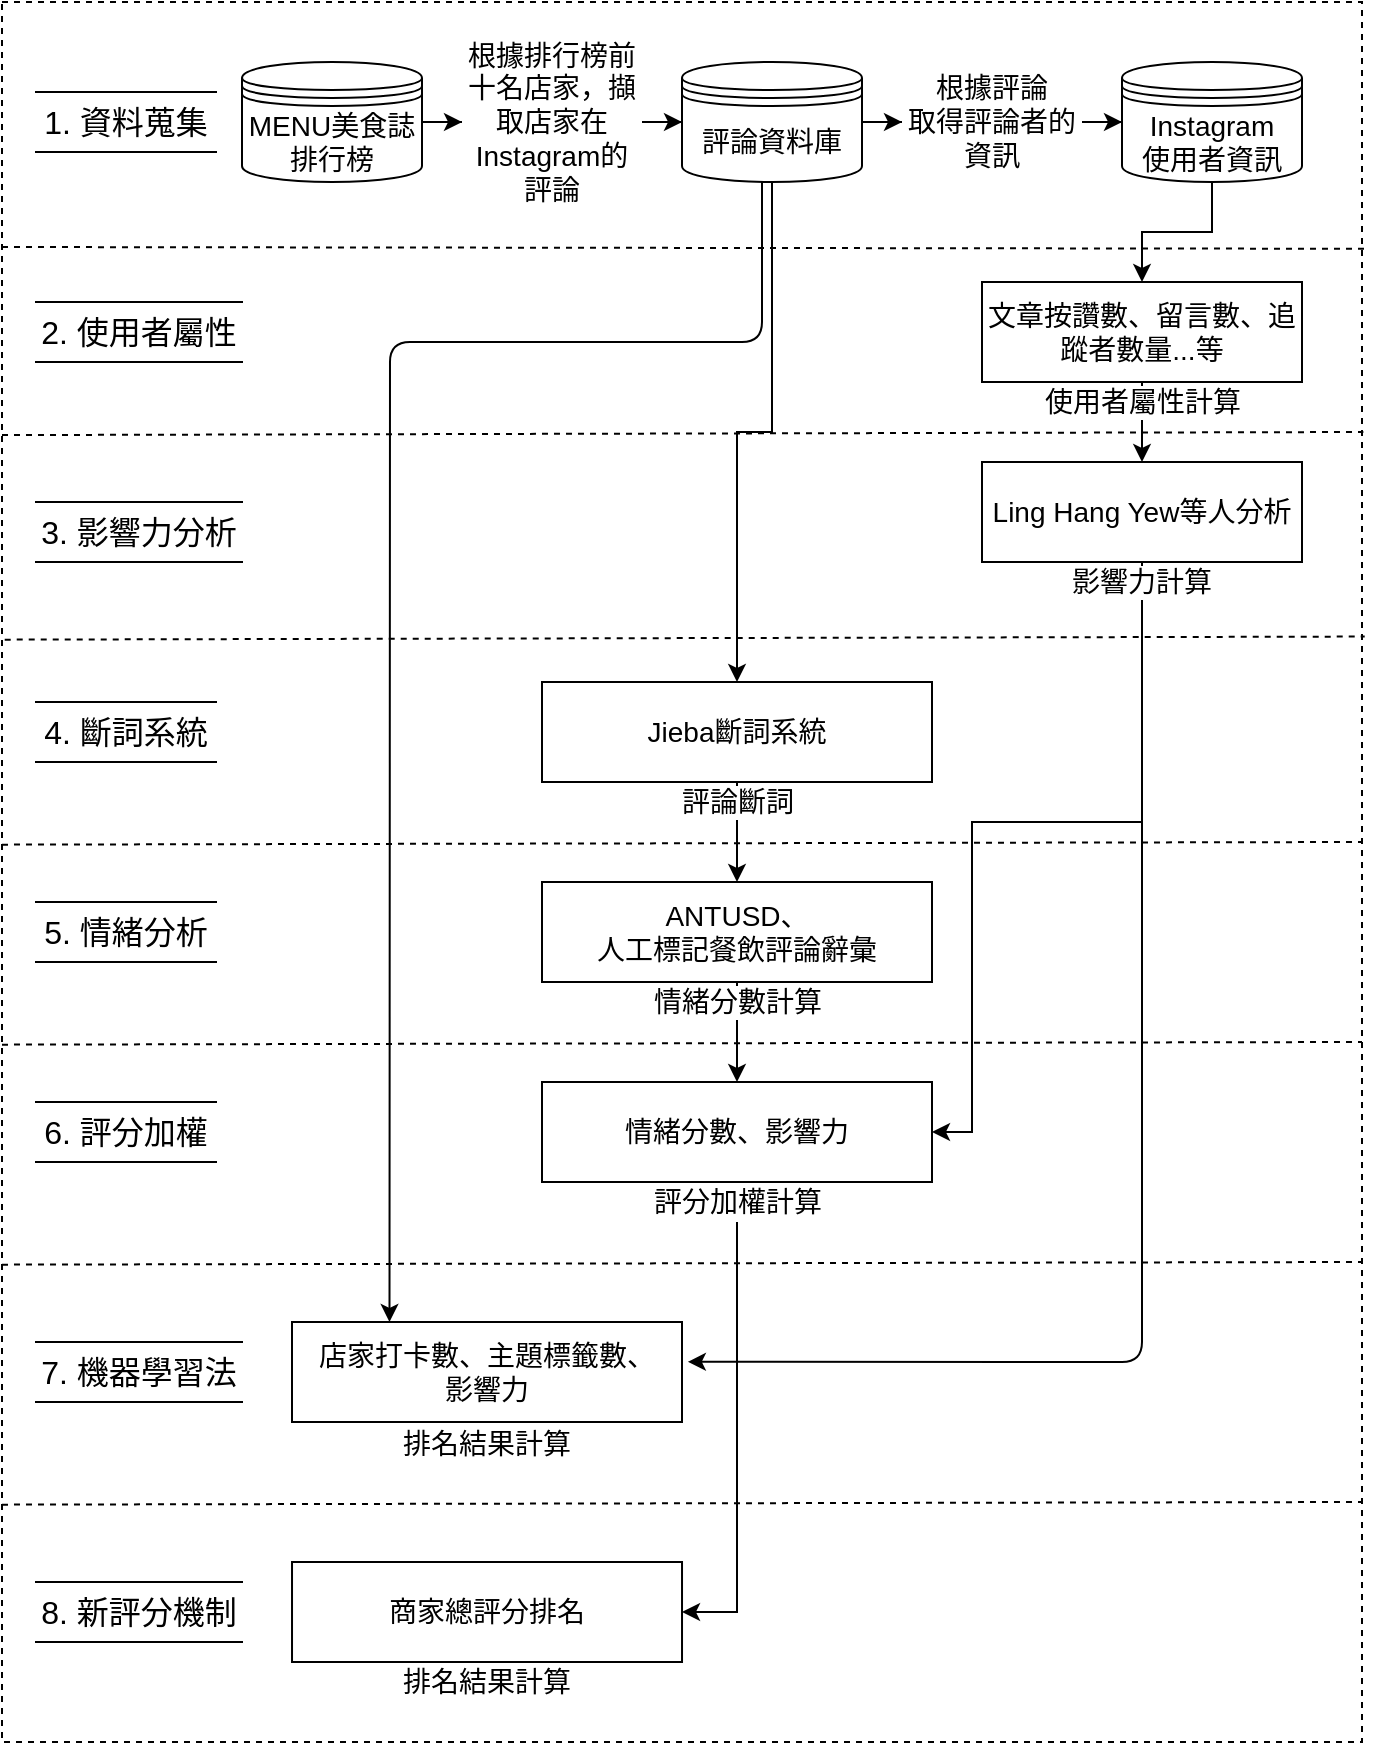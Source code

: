 <mxfile version="13.1.11" type="device"><diagram name="Page-1" id="e7e014a7-5840-1c2e-5031-d8a46d1fe8dd"><mxGraphModel dx="782" dy="388" grid="1" gridSize="10" guides="1" tooltips="1" connect="1" arrows="1" fold="1" page="1" pageScale="1" pageWidth="1169" pageHeight="826" background="#ffffff" math="0" shadow="0"><root><mxCell id="0"/><mxCell id="1" parent="0"/><mxCell id="oCoH1hVCRwZCm2pYPNms-49" value="" style="rounded=0;whiteSpace=wrap;html=1;dashed=1;" parent="1" vertex="1"><mxGeometry width="680" height="870" as="geometry"/></mxCell><mxCell id="oCoH1hVCRwZCm2pYPNms-50" value="" style="endArrow=none;dashed=1;html=1;exitX=0;exitY=0.15;exitDx=0;exitDy=0;exitPerimeter=0;entryX=1.004;entryY=0.151;entryDx=0;entryDy=0;entryPerimeter=0;" parent="1" edge="1"><mxGeometry width="50" height="50" relative="1" as="geometry"><mxPoint y="122.5" as="sourcePoint"/><mxPoint x="682.72" y="123.39" as="targetPoint"/></mxGeometry></mxCell><mxCell id="oCoH1hVCRwZCm2pYPNms-51" value="" style="edgeStyle=orthogonalEdgeStyle;rounded=0;orthogonalLoop=1;jettySize=auto;html=1;" parent="1" source="oCoH1hVCRwZCm2pYPNms-63" target="oCoH1hVCRwZCm2pYPNms-55" edge="1"><mxGeometry relative="1" as="geometry"/></mxCell><mxCell id="oCoH1hVCRwZCm2pYPNms-52" value="" style="edgeStyle=orthogonalEdgeStyle;rounded=0;orthogonalLoop=1;jettySize=auto;html=1;" parent="1" source="oCoH1hVCRwZCm2pYPNms-53" target="oCoH1hVCRwZCm2pYPNms-76" edge="1"><mxGeometry relative="1" as="geometry"><mxPoint x="385" y="170" as="targetPoint"/></mxGeometry></mxCell><mxCell id="oCoH1hVCRwZCm2pYPNms-53" value="&lt;font style=&quot;font-size: 14px&quot;&gt;評論資料庫&lt;br&gt;&lt;/font&gt;" style="shape=datastore;whiteSpace=wrap;html=1;" parent="1" vertex="1"><mxGeometry x="340" y="30" width="90" height="60" as="geometry"/></mxCell><mxCell id="oCoH1hVCRwZCm2pYPNms-54" value="" style="edgeStyle=orthogonalEdgeStyle;rounded=0;orthogonalLoop=1;jettySize=auto;html=1;" parent="1" source="oCoH1hVCRwZCm2pYPNms-55" target="oCoH1hVCRwZCm2pYPNms-67" edge="1"><mxGeometry relative="1" as="geometry"/></mxCell><mxCell id="oCoH1hVCRwZCm2pYPNms-55" value="&lt;font style=&quot;font-size: 14px&quot;&gt;Instagram&lt;br&gt;使用者資訊&lt;/font&gt;" style="shape=datastore;whiteSpace=wrap;html=1;" parent="1" vertex="1"><mxGeometry x="560" y="30" width="90" height="60" as="geometry"/></mxCell><mxCell id="oCoH1hVCRwZCm2pYPNms-56" value="&lt;span style=&quot;font-size: 16px ; white-space: normal&quot;&gt;1. 資料蒐集&lt;/span&gt;" style="shape=partialRectangle;whiteSpace=wrap;html=1;left=0;right=0;fillColor=none;strokeWidth=1;" parent="1" vertex="1"><mxGeometry x="17" y="45" width="90" height="30" as="geometry"/></mxCell><mxCell id="oCoH1hVCRwZCm2pYPNms-57" value="&lt;span style=&quot;font-size: 16px ; white-space: normal&quot;&gt;4. 斷詞系統&lt;/span&gt;" style="shape=partialRectangle;whiteSpace=wrap;html=1;left=0;right=0;fillColor=none;strokeWidth=1;" parent="1" vertex="1"><mxGeometry x="17" y="350" width="90" height="30" as="geometry"/></mxCell><mxCell id="oCoH1hVCRwZCm2pYPNms-58" value="&lt;span style=&quot;font-size: 16px ; white-space: normal&quot;&gt;5. 情緒分析&lt;/span&gt;" style="shape=partialRectangle;whiteSpace=wrap;html=1;left=0;right=0;fillColor=none;strokeWidth=1;" parent="1" vertex="1"><mxGeometry x="17" y="450" width="90" height="30" as="geometry"/></mxCell><mxCell id="oCoH1hVCRwZCm2pYPNms-59" value="" style="edgeStyle=orthogonalEdgeStyle;rounded=0;orthogonalLoop=1;jettySize=auto;html=1;entryX=0;entryY=0.5;entryDx=0;entryDy=0;" parent="1" source="oCoH1hVCRwZCm2pYPNms-60" target="oCoH1hVCRwZCm2pYPNms-62" edge="1"><mxGeometry relative="1" as="geometry"/></mxCell><mxCell id="oCoH1hVCRwZCm2pYPNms-60" value="&lt;font style=&quot;font-size: 14px&quot;&gt;MENU美食誌排行榜&lt;br&gt;&lt;/font&gt;" style="shape=datastore;whiteSpace=wrap;html=1;" parent="1" vertex="1"><mxGeometry x="120" y="30" width="90" height="60" as="geometry"/></mxCell><mxCell id="oCoH1hVCRwZCm2pYPNms-61" value="" style="edgeStyle=orthogonalEdgeStyle;rounded=0;orthogonalLoop=1;jettySize=auto;html=1;" parent="1" source="oCoH1hVCRwZCm2pYPNms-62" target="oCoH1hVCRwZCm2pYPNms-53" edge="1"><mxGeometry relative="1" as="geometry"/></mxCell><mxCell id="oCoH1hVCRwZCm2pYPNms-62" value="&lt;font style=&quot;font-size: 14px&quot;&gt;根據排行榜前十名店家，擷取店家在Instagram的評論&lt;/font&gt;" style="text;html=1;align=center;verticalAlign=middle;whiteSpace=wrap;rounded=0;shadow=0;glass=0;dashed=1;dashPattern=1 4;comic=0;labelBackgroundColor=#ffffff;" parent="1" vertex="1"><mxGeometry x="230" y="50" width="90" height="20" as="geometry"/></mxCell><mxCell id="oCoH1hVCRwZCm2pYPNms-63" value="&lt;span style=&quot;font-size: 14px&quot;&gt;根據評論&lt;br&gt;取得評論者的資訊&lt;/span&gt;" style="text;html=1;align=center;verticalAlign=middle;whiteSpace=wrap;rounded=0;shadow=0;glass=0;dashed=1;dashPattern=1 4;comic=0;labelBackgroundColor=#ffffff;" parent="1" vertex="1"><mxGeometry x="450" y="50" width="90" height="20" as="geometry"/></mxCell><mxCell id="oCoH1hVCRwZCm2pYPNms-64" value="" style="edgeStyle=orthogonalEdgeStyle;rounded=0;orthogonalLoop=1;jettySize=auto;html=1;" parent="1" source="oCoH1hVCRwZCm2pYPNms-53" target="oCoH1hVCRwZCm2pYPNms-63" edge="1"><mxGeometry relative="1" as="geometry"><mxPoint x="430" y="60" as="sourcePoint"/><mxPoint x="540" y="60" as="targetPoint"/></mxGeometry></mxCell><mxCell id="oCoH1hVCRwZCm2pYPNms-65" value="&lt;span style=&quot;font-size: 16px ; white-space: normal&quot;&gt;2. 使用者屬性&lt;/span&gt;" style="shape=partialRectangle;whiteSpace=wrap;html=1;left=0;right=0;fillColor=none;strokeWidth=1;" parent="1" vertex="1"><mxGeometry x="17" y="150" width="103" height="30" as="geometry"/></mxCell><mxCell id="oCoH1hVCRwZCm2pYPNms-66" value="" style="edgeStyle=orthogonalEdgeStyle;rounded=0;orthogonalLoop=1;jettySize=auto;html=1;" parent="1" source="oCoH1hVCRwZCm2pYPNms-67" target="oCoH1hVCRwZCm2pYPNms-70" edge="1"><mxGeometry relative="1" as="geometry"/></mxCell><mxCell id="oCoH1hVCRwZCm2pYPNms-67" value="&lt;font style=&quot;font-size: 14px&quot;&gt;文章按讚數、留言數、追蹤者數量...等&lt;/font&gt;" style="rounded=0;whiteSpace=wrap;html=1;shadow=0;glass=0;comic=0;labelBackgroundColor=#ffffff;strokeWidth=1;gradientColor=none;" parent="1" vertex="1"><mxGeometry x="490" y="140" width="160" height="50" as="geometry"/></mxCell><mxCell id="oCoH1hVCRwZCm2pYPNms-68" value="&lt;span style=&quot;font-size: 16px ; white-space: normal&quot;&gt;3. 影響力分析&lt;/span&gt;" style="shape=partialRectangle;whiteSpace=wrap;html=1;left=0;right=0;fillColor=none;strokeWidth=1;" parent="1" vertex="1"><mxGeometry x="17" y="250" width="103" height="30" as="geometry"/></mxCell><mxCell id="oCoH1hVCRwZCm2pYPNms-69" value="" style="edgeStyle=orthogonalEdgeStyle;rounded=0;orthogonalLoop=1;jettySize=auto;html=1;entryX=1;entryY=0.5;entryDx=0;entryDy=0;" parent="1" source="oCoH1hVCRwZCm2pYPNms-70" target="oCoH1hVCRwZCm2pYPNms-83" edge="1"><mxGeometry relative="1" as="geometry"><mxPoint x="570" y="360" as="targetPoint"/><Array as="points"><mxPoint x="570" y="410"/><mxPoint x="485" y="410"/><mxPoint x="485" y="565"/></Array></mxGeometry></mxCell><mxCell id="oCoH1hVCRwZCm2pYPNms-70" value="&lt;font style=&quot;font-size: 14px&quot;&gt;Ling Hang Yew等人分析&lt;/font&gt;" style="rounded=0;whiteSpace=wrap;html=1;shadow=0;glass=0;comic=0;labelBackgroundColor=#ffffff;strokeWidth=1;gradientColor=none;" parent="1" vertex="1"><mxGeometry x="490" y="230" width="160" height="50" as="geometry"/></mxCell><mxCell id="oCoH1hVCRwZCm2pYPNms-71" value="&lt;span style=&quot;font-size: 14px&quot;&gt;影響力計算&lt;/span&gt;" style="text;html=1;align=center;verticalAlign=middle;whiteSpace=wrap;rounded=0;shadow=0;glass=0;dashed=1;dashPattern=1 4;comic=0;labelBackgroundColor=#ffffff;" parent="1" vertex="1"><mxGeometry x="525" y="280" width="90" height="20" as="geometry"/></mxCell><mxCell id="oCoH1hVCRwZCm2pYPNms-72" value="&lt;span style=&quot;font-size: 14px&quot;&gt;使用者屬性計算&lt;/span&gt;" style="text;html=1;align=center;verticalAlign=middle;whiteSpace=wrap;rounded=0;shadow=0;glass=0;dashed=1;dashPattern=1 4;comic=0;labelBackgroundColor=#ffffff;" parent="1" vertex="1"><mxGeometry x="507.5" y="190" width="125" height="20" as="geometry"/></mxCell><mxCell id="oCoH1hVCRwZCm2pYPNms-73" value="" style="endArrow=none;dashed=1;html=1;exitX=0.001;exitY=0.315;exitDx=0;exitDy=0;exitPerimeter=0;entryX=1.002;entryY=0.313;entryDx=0;entryDy=0;entryPerimeter=0;" parent="1" edge="1"><mxGeometry width="50" height="50" relative="1" as="geometry"><mxPoint x="5.684e-14" y="216.54" as="sourcePoint"/><mxPoint x="680.68" y="215" as="targetPoint"/></mxGeometry></mxCell><mxCell id="oCoH1hVCRwZCm2pYPNms-74" value="" style="endArrow=none;dashed=1;html=1;exitX=0.002;exitY=0.466;exitDx=0;exitDy=0;exitPerimeter=0;entryX=1.002;entryY=0.464;entryDx=0;entryDy=0;entryPerimeter=0;" parent="1" edge="1"><mxGeometry width="50" height="50" relative="1" as="geometry"><mxPoint x="1.36" y="318.82" as="sourcePoint"/><mxPoint x="681.36" y="317.28" as="targetPoint"/></mxGeometry></mxCell><mxCell id="oCoH1hVCRwZCm2pYPNms-75" value="" style="edgeStyle=orthogonalEdgeStyle;rounded=0;orthogonalLoop=1;jettySize=auto;html=1;" parent="1" source="oCoH1hVCRwZCm2pYPNms-76" target="oCoH1hVCRwZCm2pYPNms-80" edge="1"><mxGeometry relative="1" as="geometry"/></mxCell><mxCell id="oCoH1hVCRwZCm2pYPNms-76" value="&lt;span style=&quot;font-size: 14px&quot;&gt;Jieba斷詞系統&lt;/span&gt;" style="rounded=0;whiteSpace=wrap;html=1;shadow=0;glass=0;comic=0;labelBackgroundColor=#ffffff;strokeWidth=1;gradientColor=none;" parent="1" vertex="1"><mxGeometry x="270" y="340" width="195" height="50" as="geometry"/></mxCell><mxCell id="oCoH1hVCRwZCm2pYPNms-77" value="&lt;span style=&quot;font-size: 14px&quot;&gt;評論斷詞&lt;/span&gt;" style="text;html=1;align=center;verticalAlign=middle;whiteSpace=wrap;rounded=0;shadow=0;glass=0;dashed=1;dashPattern=1 4;comic=0;labelBackgroundColor=#ffffff;" parent="1" vertex="1"><mxGeometry x="322.5" y="390" width="90" height="20" as="geometry"/></mxCell><mxCell id="oCoH1hVCRwZCm2pYPNms-78" value="" style="endArrow=none;dashed=1;html=1;exitX=0.002;exitY=0.466;exitDx=0;exitDy=0;exitPerimeter=0;entryX=1.002;entryY=0.464;entryDx=0;entryDy=0;entryPerimeter=0;" parent="1" edge="1"><mxGeometry width="50" height="50" relative="1" as="geometry"><mxPoint x="1.137e-13" y="421.32" as="sourcePoint"/><mxPoint x="680.0" y="420" as="targetPoint"/></mxGeometry></mxCell><mxCell id="oCoH1hVCRwZCm2pYPNms-79" value="" style="edgeStyle=orthogonalEdgeStyle;rounded=0;orthogonalLoop=1;jettySize=auto;html=1;" parent="1" source="oCoH1hVCRwZCm2pYPNms-80" target="oCoH1hVCRwZCm2pYPNms-83" edge="1"><mxGeometry relative="1" as="geometry"/></mxCell><mxCell id="oCoH1hVCRwZCm2pYPNms-80" value="&lt;font style=&quot;font-size: 14px&quot;&gt;ANTUSD、&lt;br&gt;人工標記餐飲評論辭彙&lt;/font&gt;" style="rounded=0;whiteSpace=wrap;html=1;shadow=0;glass=0;comic=0;labelBackgroundColor=#ffffff;strokeWidth=1;gradientColor=none;" parent="1" vertex="1"><mxGeometry x="270" y="440" width="195" height="50" as="geometry"/></mxCell><mxCell id="oCoH1hVCRwZCm2pYPNms-81" value="&lt;span style=&quot;font-size: 14px&quot;&gt;情緒分數計算&lt;/span&gt;" style="text;html=1;align=center;verticalAlign=middle;whiteSpace=wrap;rounded=0;shadow=0;glass=0;dashed=1;dashPattern=1 4;comic=0;labelBackgroundColor=#ffffff;" parent="1" vertex="1"><mxGeometry x="322.5" y="490" width="90" height="20" as="geometry"/></mxCell><mxCell id="oCoH1hVCRwZCm2pYPNms-82" value="&lt;span style=&quot;font-size: 16px ; white-space: normal&quot;&gt;6. 評分&lt;/span&gt;&lt;span style=&quot;font-size: 16px&quot;&gt;加權&lt;/span&gt;" style="shape=partialRectangle;whiteSpace=wrap;html=1;left=0;right=0;fillColor=none;strokeWidth=1;" parent="1" vertex="1"><mxGeometry x="17" y="550" width="90" height="30" as="geometry"/></mxCell><mxCell id="oCoH1hVCRwZCm2pYPNms-83" value="&lt;font style=&quot;font-size: 14px&quot;&gt;情緒分數、影響力&lt;/font&gt;" style="rounded=0;whiteSpace=wrap;html=1;shadow=0;glass=0;comic=0;labelBackgroundColor=#ffffff;strokeWidth=1;gradientColor=none;" parent="1" vertex="1"><mxGeometry x="270" y="540" width="195" height="50" as="geometry"/></mxCell><mxCell id="4s2usseJ7kXKi-DpiKqs-3" style="edgeStyle=orthogonalEdgeStyle;rounded=0;orthogonalLoop=1;jettySize=auto;html=1;exitX=0.5;exitY=1;exitDx=0;exitDy=0;entryX=1;entryY=0.5;entryDx=0;entryDy=0;" edge="1" parent="1" source="oCoH1hVCRwZCm2pYPNms-84" target="oCoH1hVCRwZCm2pYPNms-94"><mxGeometry relative="1" as="geometry"/></mxCell><mxCell id="oCoH1hVCRwZCm2pYPNms-84" value="&lt;span style=&quot;font-size: 14px&quot;&gt;評分加權計算&lt;/span&gt;" style="text;html=1;align=center;verticalAlign=middle;whiteSpace=wrap;rounded=0;shadow=0;glass=0;dashed=1;dashPattern=1 4;comic=0;labelBackgroundColor=#ffffff;" parent="1" vertex="1"><mxGeometry x="322.5" y="590" width="90" height="20" as="geometry"/></mxCell><mxCell id="oCoH1hVCRwZCm2pYPNms-85" value="" style="endArrow=none;dashed=1;html=1;exitX=0.002;exitY=0.466;exitDx=0;exitDy=0;exitPerimeter=0;entryX=1.002;entryY=0.464;entryDx=0;entryDy=0;entryPerimeter=0;" parent="1" edge="1"><mxGeometry width="50" height="50" relative="1" as="geometry"><mxPoint y="521.32" as="sourcePoint"/><mxPoint x="680" y="520" as="targetPoint"/></mxGeometry></mxCell><mxCell id="oCoH1hVCRwZCm2pYPNms-86" value="&lt;span style=&quot;font-size: 16px ; white-space: normal&quot;&gt;7. 機器學習法&lt;/span&gt;" style="shape=partialRectangle;whiteSpace=wrap;html=1;left=0;right=0;fillColor=none;strokeWidth=1;" parent="1" vertex="1"><mxGeometry x="17" y="670" width="103" height="30" as="geometry"/></mxCell><mxCell id="oCoH1hVCRwZCm2pYPNms-87" value="" style="endArrow=none;dashed=1;html=1;exitX=0.002;exitY=0.466;exitDx=0;exitDy=0;exitPerimeter=0;entryX=1.002;entryY=0.464;entryDx=0;entryDy=0;entryPerimeter=0;" parent="1" edge="1"><mxGeometry width="50" height="50" relative="1" as="geometry"><mxPoint y="631.32" as="sourcePoint"/><mxPoint x="680" y="630" as="targetPoint"/></mxGeometry></mxCell><mxCell id="oCoH1hVCRwZCm2pYPNms-89" value="&lt;span style=&quot;font-size: 14px&quot;&gt;店家打卡數、主題標籤數、&lt;br&gt;影響力&lt;/span&gt;" style="rounded=0;whiteSpace=wrap;html=1;shadow=0;glass=0;comic=0;labelBackgroundColor=#ffffff;strokeWidth=1;gradientColor=none;" parent="1" vertex="1"><mxGeometry x="145" y="660" width="195" height="50" as="geometry"/></mxCell><mxCell id="oCoH1hVCRwZCm2pYPNms-90" value="&lt;span style=&quot;font-size: 14px&quot;&gt;排名結果計算&lt;/span&gt;" style="text;html=1;align=center;verticalAlign=middle;whiteSpace=wrap;rounded=0;shadow=0;glass=0;dashed=1;dashPattern=1 4;comic=0;labelBackgroundColor=#ffffff;" parent="1" vertex="1"><mxGeometry x="161.88" y="711" width="161.25" height="20" as="geometry"/></mxCell><mxCell id="oCoH1hVCRwZCm2pYPNms-91" value="" style="endArrow=classic;html=1;entryX=0.25;entryY=0;entryDx=0;entryDy=0;" parent="1" target="oCoH1hVCRwZCm2pYPNms-89" edge="1"><mxGeometry width="50" height="50" relative="1" as="geometry"><mxPoint x="380" y="90" as="sourcePoint"/><mxPoint x="300" y="130" as="targetPoint"/><Array as="points"><mxPoint x="380" y="170"/><mxPoint x="194" y="170"/></Array></mxGeometry></mxCell><mxCell id="oCoH1hVCRwZCm2pYPNms-92" value="" style="endArrow=classic;html=1;exitX=0.5;exitY=1;exitDx=0;exitDy=0;entryX=1.015;entryY=0.398;entryDx=0;entryDy=0;entryPerimeter=0;" parent="1" source="oCoH1hVCRwZCm2pYPNms-71" target="oCoH1hVCRwZCm2pYPNms-89" edge="1"><mxGeometry width="50" height="50" relative="1" as="geometry"><mxPoint x="520" y="640" as="sourcePoint"/><mxPoint x="570" y="590" as="targetPoint"/><Array as="points"><mxPoint x="570" y="680"/></Array></mxGeometry></mxCell><mxCell id="oCoH1hVCRwZCm2pYPNms-93" value="&lt;span style=&quot;font-size: 16px ; white-space: normal&quot;&gt;8. 新評分機制&lt;/span&gt;" style="shape=partialRectangle;whiteSpace=wrap;html=1;left=0;right=0;fillColor=none;strokeWidth=1;" parent="1" vertex="1"><mxGeometry x="17" y="790" width="103" height="30" as="geometry"/></mxCell><mxCell id="oCoH1hVCRwZCm2pYPNms-94" value="&lt;span style=&quot;font-size: 14px&quot;&gt;商家總評分排名&lt;/span&gt;" style="rounded=0;whiteSpace=wrap;html=1;shadow=0;glass=0;comic=0;labelBackgroundColor=#ffffff;strokeWidth=1;gradientColor=none;" parent="1" vertex="1"><mxGeometry x="145.01" y="780" width="195" height="50" as="geometry"/></mxCell><mxCell id="oCoH1hVCRwZCm2pYPNms-95" value="&lt;span style=&quot;font-size: 14px&quot;&gt;排名結果計算&lt;/span&gt;" style="text;html=1;align=center;verticalAlign=middle;whiteSpace=wrap;rounded=0;shadow=0;glass=0;dashed=1;dashPattern=1 4;comic=0;labelBackgroundColor=#ffffff;" parent="1" vertex="1"><mxGeometry x="161.89" y="830" width="161.25" height="20" as="geometry"/></mxCell><mxCell id="oCoH1hVCRwZCm2pYPNms-96" value="" style="endArrow=none;dashed=1;html=1;exitX=0.002;exitY=0.466;exitDx=0;exitDy=0;exitPerimeter=0;entryX=1.002;entryY=0.464;entryDx=0;entryDy=0;entryPerimeter=0;" parent="1" edge="1"><mxGeometry width="50" height="50" relative="1" as="geometry"><mxPoint y="751.32" as="sourcePoint"/><mxPoint x="680" y="750" as="targetPoint"/></mxGeometry></mxCell></root></mxGraphModel></diagram></mxfile>
